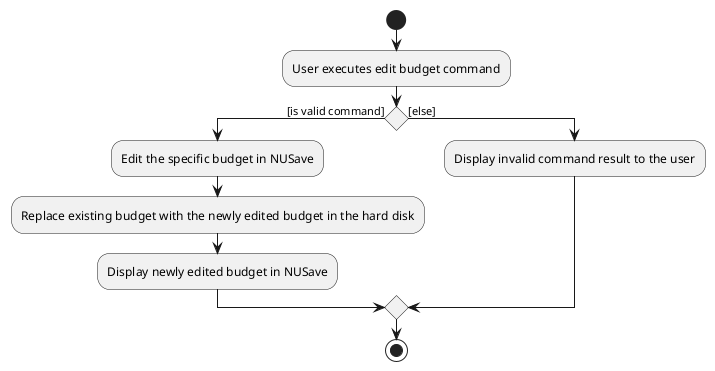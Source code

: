 @startuml
start
:User executes edit budget command;

'Since the beta syntax does not support placing the condition outside the
'diamond we place it as the true branch instead.

if () then ([is valid command])
    :Edit the specific budget in NUSave;
    :Replace existing budget with the newly edited budget in the hard disk;
    :Display newly edited budget in NUSave;
else ([else])
:Display invalid command result to the user;
endif
stop
@enduml
